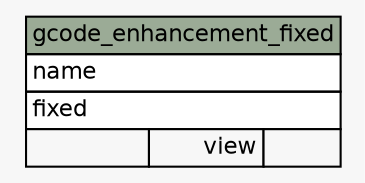 // dot 2.20.2 on Linux 2.6.32-42-generic-pae
// SchemaSpy rev 590
digraph "gcode_enhancement_fixed" {
  graph [
    rankdir="RL"
    bgcolor="#f7f7f7"
    nodesep="0.18"
    ranksep="0.46"
    fontname="Helvetica"
    fontsize="11"
  ];
  node [
    fontname="Helvetica"
    fontsize="11"
    shape="plaintext"
  ];
  edge [
    arrowsize="0.8"
  ];
  "gcode_enhancement_fixed" [
    label=<
    <TABLE BORDER="0" CELLBORDER="1" CELLSPACING="0" BGCOLOR="#ffffff">
      <TR><TD COLSPAN="3" BGCOLOR="#9bab96" ALIGN="CENTER">gcode_enhancement_fixed</TD></TR>
      <TR><TD PORT="name" COLSPAN="3" ALIGN="LEFT">name</TD></TR>
      <TR><TD PORT="fixed" COLSPAN="3" ALIGN="LEFT">fixed</TD></TR>
      <TR><TD ALIGN="LEFT" BGCOLOR="#f7f7f7">  </TD><TD ALIGN="RIGHT" BGCOLOR="#f7f7f7">view</TD><TD ALIGN="RIGHT" BGCOLOR="#f7f7f7">  </TD></TR>
    </TABLE>>
    URL="tables/gcode_enhancement_fixed.html"
    tooltip="gcode_enhancement_fixed"
  ];
}
